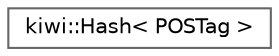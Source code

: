 digraph "Graphical Class Hierarchy"
{
 // LATEX_PDF_SIZE
  bgcolor="transparent";
  edge [fontname=Helvetica,fontsize=10,labelfontname=Helvetica,labelfontsize=10];
  node [fontname=Helvetica,fontsize=10,shape=box,height=0.2,width=0.4];
  rankdir="LR";
  Node0 [id="Node000000",label="kiwi::Hash\< POSTag \>",height=0.2,width=0.4,color="grey40", fillcolor="white", style="filled",URL="$structkiwi_1_1Hash_3_01POSTag_01_4.html",tooltip=" "];
}
